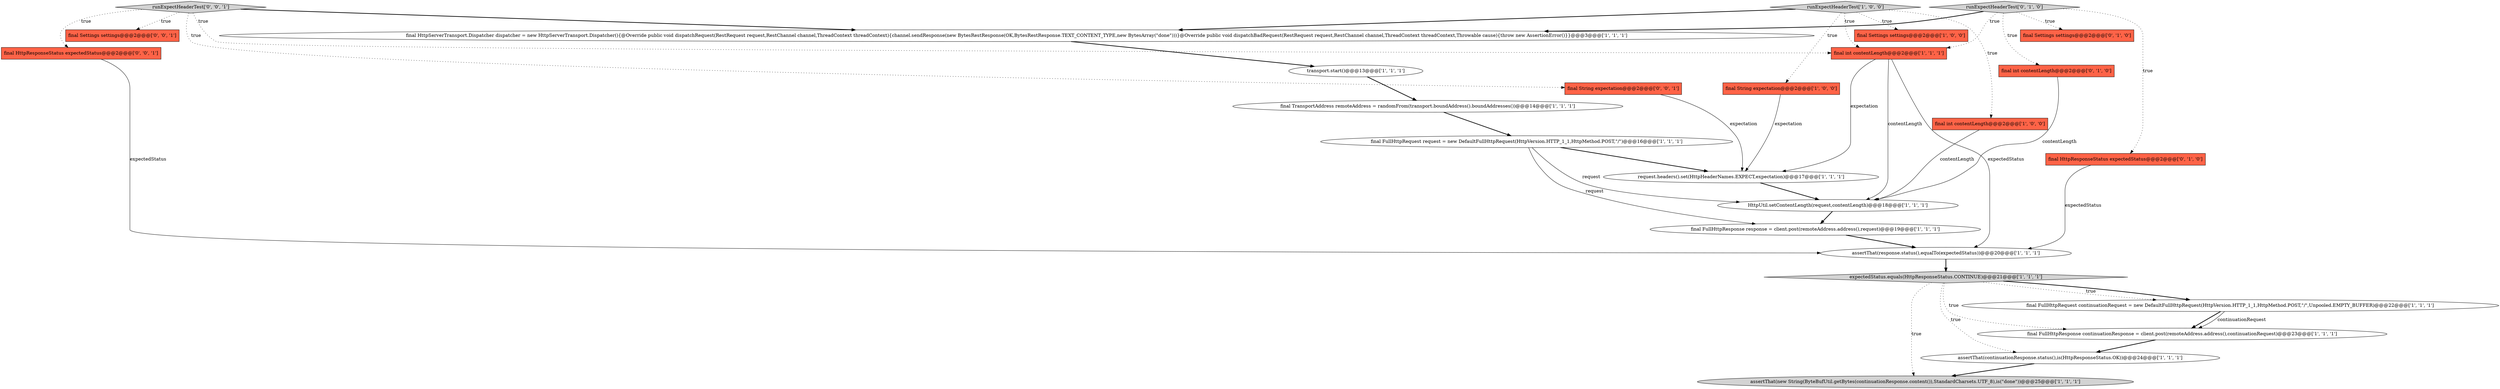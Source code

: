 digraph {
9 [style = filled, label = "assertThat(new String(ByteBufUtil.getBytes(continuationResponse.content()),StandardCharsets.UTF_8),is(\"done\"))@@@25@@@['1', '1', '1']", fillcolor = lightgray, shape = ellipse image = "AAA0AAABBB1BBB"];
4 [style = filled, label = "final String expectation@@@2@@@['1', '0', '0']", fillcolor = tomato, shape = box image = "AAA0AAABBB1BBB"];
25 [style = filled, label = "final HttpResponseStatus expectedStatus@@@2@@@['0', '0', '1']", fillcolor = tomato, shape = box image = "AAA0AAABBB3BBB"];
11 [style = filled, label = "expectedStatus.equals(HttpResponseStatus.CONTINUE)@@@21@@@['1', '1', '1']", fillcolor = lightgray, shape = diamond image = "AAA0AAABBB1BBB"];
12 [style = filled, label = "HttpUtil.setContentLength(request,contentLength)@@@18@@@['1', '1', '1']", fillcolor = white, shape = ellipse image = "AAA0AAABBB1BBB"];
5 [style = filled, label = "assertThat(response.status(),equalTo(expectedStatus))@@@20@@@['1', '1', '1']", fillcolor = white, shape = ellipse image = "AAA0AAABBB1BBB"];
17 [style = filled, label = "request.headers().set(HttpHeaderNames.EXPECT,expectation)@@@17@@@['1', '1', '1']", fillcolor = white, shape = ellipse image = "AAA0AAABBB1BBB"];
16 [style = filled, label = "final HttpServerTransport.Dispatcher dispatcher = new HttpServerTransport.Dispatcher(){@Override public void dispatchRequest(RestRequest request,RestChannel channel,ThreadContext threadContext){channel.sendResponse(new BytesRestResponse(OK,BytesRestResponse.TEXT_CONTENT_TYPE,new BytesArray(\"done\")))}@Override public void dispatchBadRequest(RestRequest request,RestChannel channel,ThreadContext threadContext,Throwable cause){throw new AssertionError()}}@@@3@@@['1', '1', '1']", fillcolor = white, shape = ellipse image = "AAA0AAABBB1BBB"];
10 [style = filled, label = "final int contentLength@@@2@@@['1', '0', '0']", fillcolor = tomato, shape = box image = "AAA0AAABBB1BBB"];
19 [style = filled, label = "final HttpResponseStatus expectedStatus@@@2@@@['0', '1', '0']", fillcolor = tomato, shape = box image = "AAA0AAABBB2BBB"];
23 [style = filled, label = "runExpectHeaderTest['0', '0', '1']", fillcolor = lightgray, shape = diamond image = "AAA0AAABBB3BBB"];
6 [style = filled, label = "transport.start()@@@13@@@['1', '1', '1']", fillcolor = white, shape = ellipse image = "AAA0AAABBB1BBB"];
22 [style = filled, label = "final String expectation@@@2@@@['0', '0', '1']", fillcolor = tomato, shape = box image = "AAA0AAABBB3BBB"];
15 [style = filled, label = "final FullHttpRequest request = new DefaultFullHttpRequest(HttpVersion.HTTP_1_1,HttpMethod.POST,\"/\")@@@16@@@['1', '1', '1']", fillcolor = white, shape = ellipse image = "AAA0AAABBB1BBB"];
18 [style = filled, label = "final Settings settings@@@2@@@['0', '1', '0']", fillcolor = tomato, shape = box image = "AAA0AAABBB2BBB"];
24 [style = filled, label = "final Settings settings@@@2@@@['0', '0', '1']", fillcolor = tomato, shape = box image = "AAA0AAABBB3BBB"];
21 [style = filled, label = "final int contentLength@@@2@@@['0', '1', '0']", fillcolor = tomato, shape = box image = "AAA0AAABBB2BBB"];
2 [style = filled, label = "final TransportAddress remoteAddress = randomFrom(transport.boundAddress().boundAddresses())@@@14@@@['1', '1', '1']", fillcolor = white, shape = ellipse image = "AAA0AAABBB1BBB"];
7 [style = filled, label = "final FullHttpResponse response = client.post(remoteAddress.address(),request)@@@19@@@['1', '1', '1']", fillcolor = white, shape = ellipse image = "AAA0AAABBB1BBB"];
14 [style = filled, label = "final int contentLength@@@2@@@['1', '1', '1']", fillcolor = tomato, shape = box image = "AAA0AAABBB1BBB"];
1 [style = filled, label = "final FullHttpResponse continuationResponse = client.post(remoteAddress.address(),continuationRequest)@@@23@@@['1', '1', '1']", fillcolor = white, shape = ellipse image = "AAA0AAABBB1BBB"];
0 [style = filled, label = "final Settings settings@@@2@@@['1', '0', '0']", fillcolor = tomato, shape = box image = "AAA0AAABBB1BBB"];
8 [style = filled, label = "runExpectHeaderTest['1', '0', '0']", fillcolor = lightgray, shape = diamond image = "AAA0AAABBB1BBB"];
13 [style = filled, label = "final FullHttpRequest continuationRequest = new DefaultFullHttpRequest(HttpVersion.HTTP_1_1,HttpMethod.POST,\"/\",Unpooled.EMPTY_BUFFER)@@@22@@@['1', '1', '1']", fillcolor = white, shape = ellipse image = "AAA0AAABBB1BBB"];
20 [style = filled, label = "runExpectHeaderTest['0', '1', '0']", fillcolor = lightgray, shape = diamond image = "AAA0AAABBB2BBB"];
3 [style = filled, label = "assertThat(continuationResponse.status(),is(HttpResponseStatus.OK))@@@24@@@['1', '1', '1']", fillcolor = white, shape = ellipse image = "AAA0AAABBB1BBB"];
8->16 [style = bold, label=""];
8->10 [style = dotted, label="true"];
15->12 [style = solid, label="request"];
12->7 [style = bold, label=""];
11->9 [style = dotted, label="true"];
11->3 [style = dotted, label="true"];
10->12 [style = solid, label="contentLength"];
14->5 [style = solid, label="expectedStatus"];
20->16 [style = bold, label=""];
20->21 [style = dotted, label="true"];
19->5 [style = solid, label="expectedStatus"];
20->18 [style = dotted, label="true"];
25->5 [style = solid, label="expectedStatus"];
23->16 [style = bold, label=""];
23->24 [style = dotted, label="true"];
17->12 [style = bold, label=""];
23->14 [style = dotted, label="true"];
15->7 [style = solid, label="request"];
6->2 [style = bold, label=""];
23->22 [style = dotted, label="true"];
1->3 [style = bold, label=""];
14->17 [style = solid, label="expectation"];
5->11 [style = bold, label=""];
22->17 [style = solid, label="expectation"];
11->1 [style = dotted, label="true"];
4->17 [style = solid, label="expectation"];
3->9 [style = bold, label=""];
23->25 [style = dotted, label="true"];
16->6 [style = bold, label=""];
11->13 [style = bold, label=""];
7->5 [style = bold, label=""];
14->12 [style = solid, label="contentLength"];
13->1 [style = bold, label=""];
8->14 [style = dotted, label="true"];
20->19 [style = dotted, label="true"];
11->13 [style = dotted, label="true"];
8->4 [style = dotted, label="true"];
2->15 [style = bold, label=""];
13->1 [style = solid, label="continuationRequest"];
8->0 [style = dotted, label="true"];
21->12 [style = solid, label="contentLength"];
20->14 [style = dotted, label="true"];
15->17 [style = bold, label=""];
}
